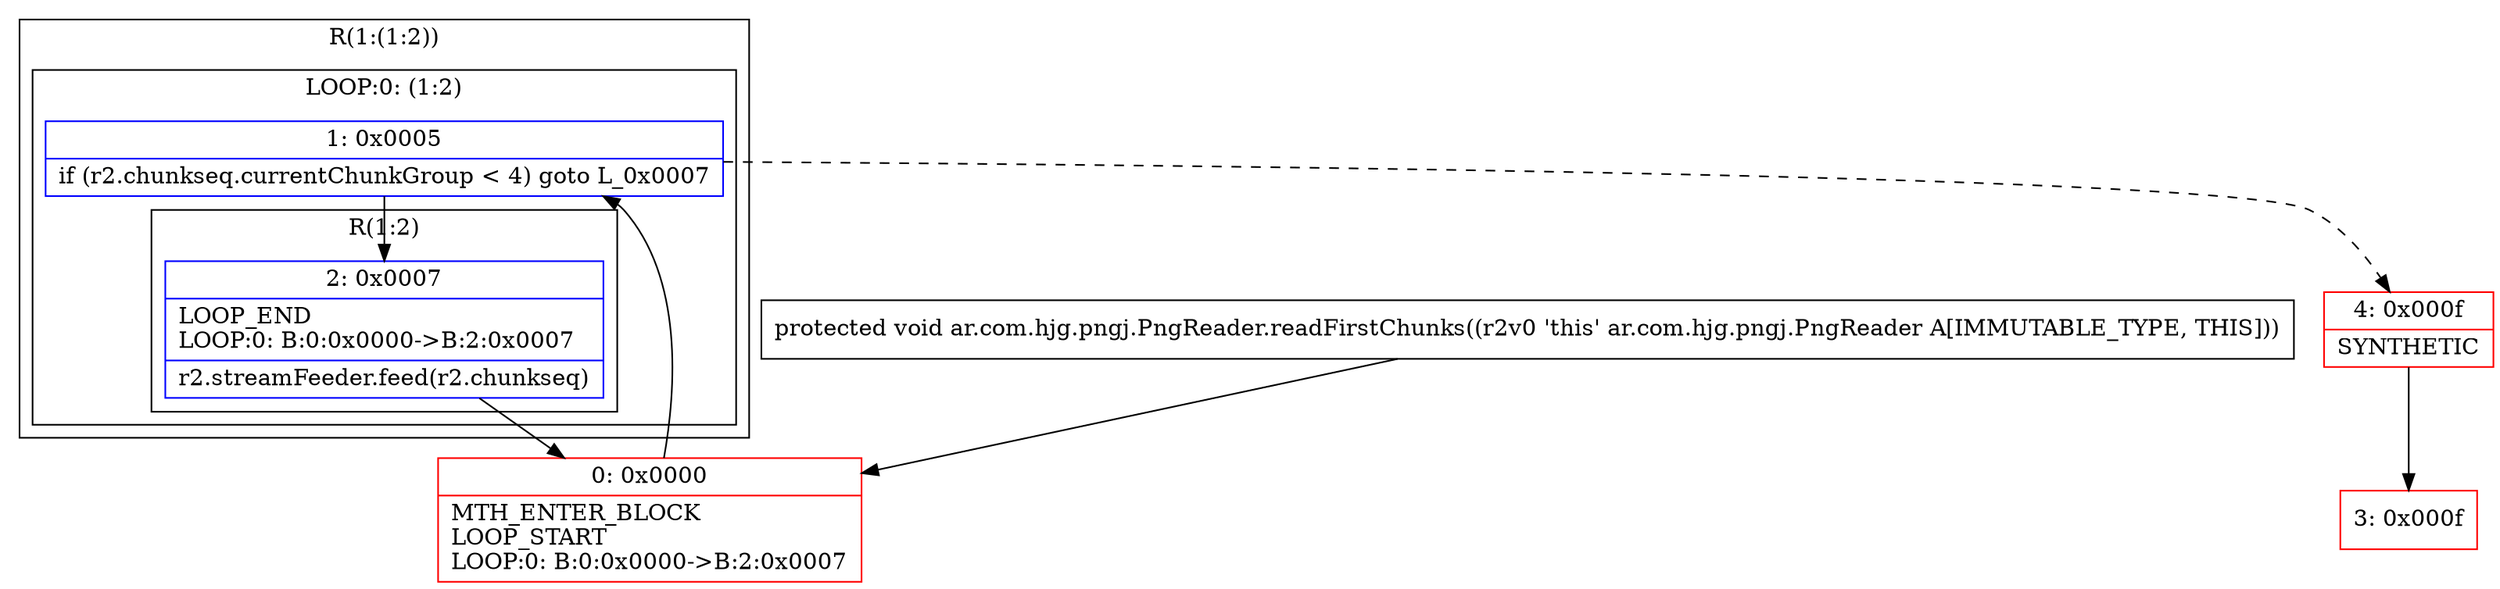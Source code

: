 digraph "CFG forar.com.hjg.pngj.PngReader.readFirstChunks()V" {
subgraph cluster_Region_1473110769 {
label = "R(1:(1:2))";
node [shape=record,color=blue];
subgraph cluster_LoopRegion_1067585551 {
label = "LOOP:0: (1:2)";
node [shape=record,color=blue];
Node_1 [shape=record,label="{1\:\ 0x0005|if (r2.chunkseq.currentChunkGroup \< 4) goto L_0x0007\l}"];
subgraph cluster_Region_1344301626 {
label = "R(1:2)";
node [shape=record,color=blue];
Node_2 [shape=record,label="{2\:\ 0x0007|LOOP_END\lLOOP:0: B:0:0x0000\-\>B:2:0x0007\l|r2.streamFeeder.feed(r2.chunkseq)\l}"];
}
}
}
Node_0 [shape=record,color=red,label="{0\:\ 0x0000|MTH_ENTER_BLOCK\lLOOP_START\lLOOP:0: B:0:0x0000\-\>B:2:0x0007\l}"];
Node_3 [shape=record,color=red,label="{3\:\ 0x000f}"];
Node_4 [shape=record,color=red,label="{4\:\ 0x000f|SYNTHETIC\l}"];
MethodNode[shape=record,label="{protected void ar.com.hjg.pngj.PngReader.readFirstChunks((r2v0 'this' ar.com.hjg.pngj.PngReader A[IMMUTABLE_TYPE, THIS])) }"];
MethodNode -> Node_0;
Node_1 -> Node_2;
Node_1 -> Node_4[style=dashed];
Node_2 -> Node_0;
Node_0 -> Node_1;
Node_4 -> Node_3;
}

